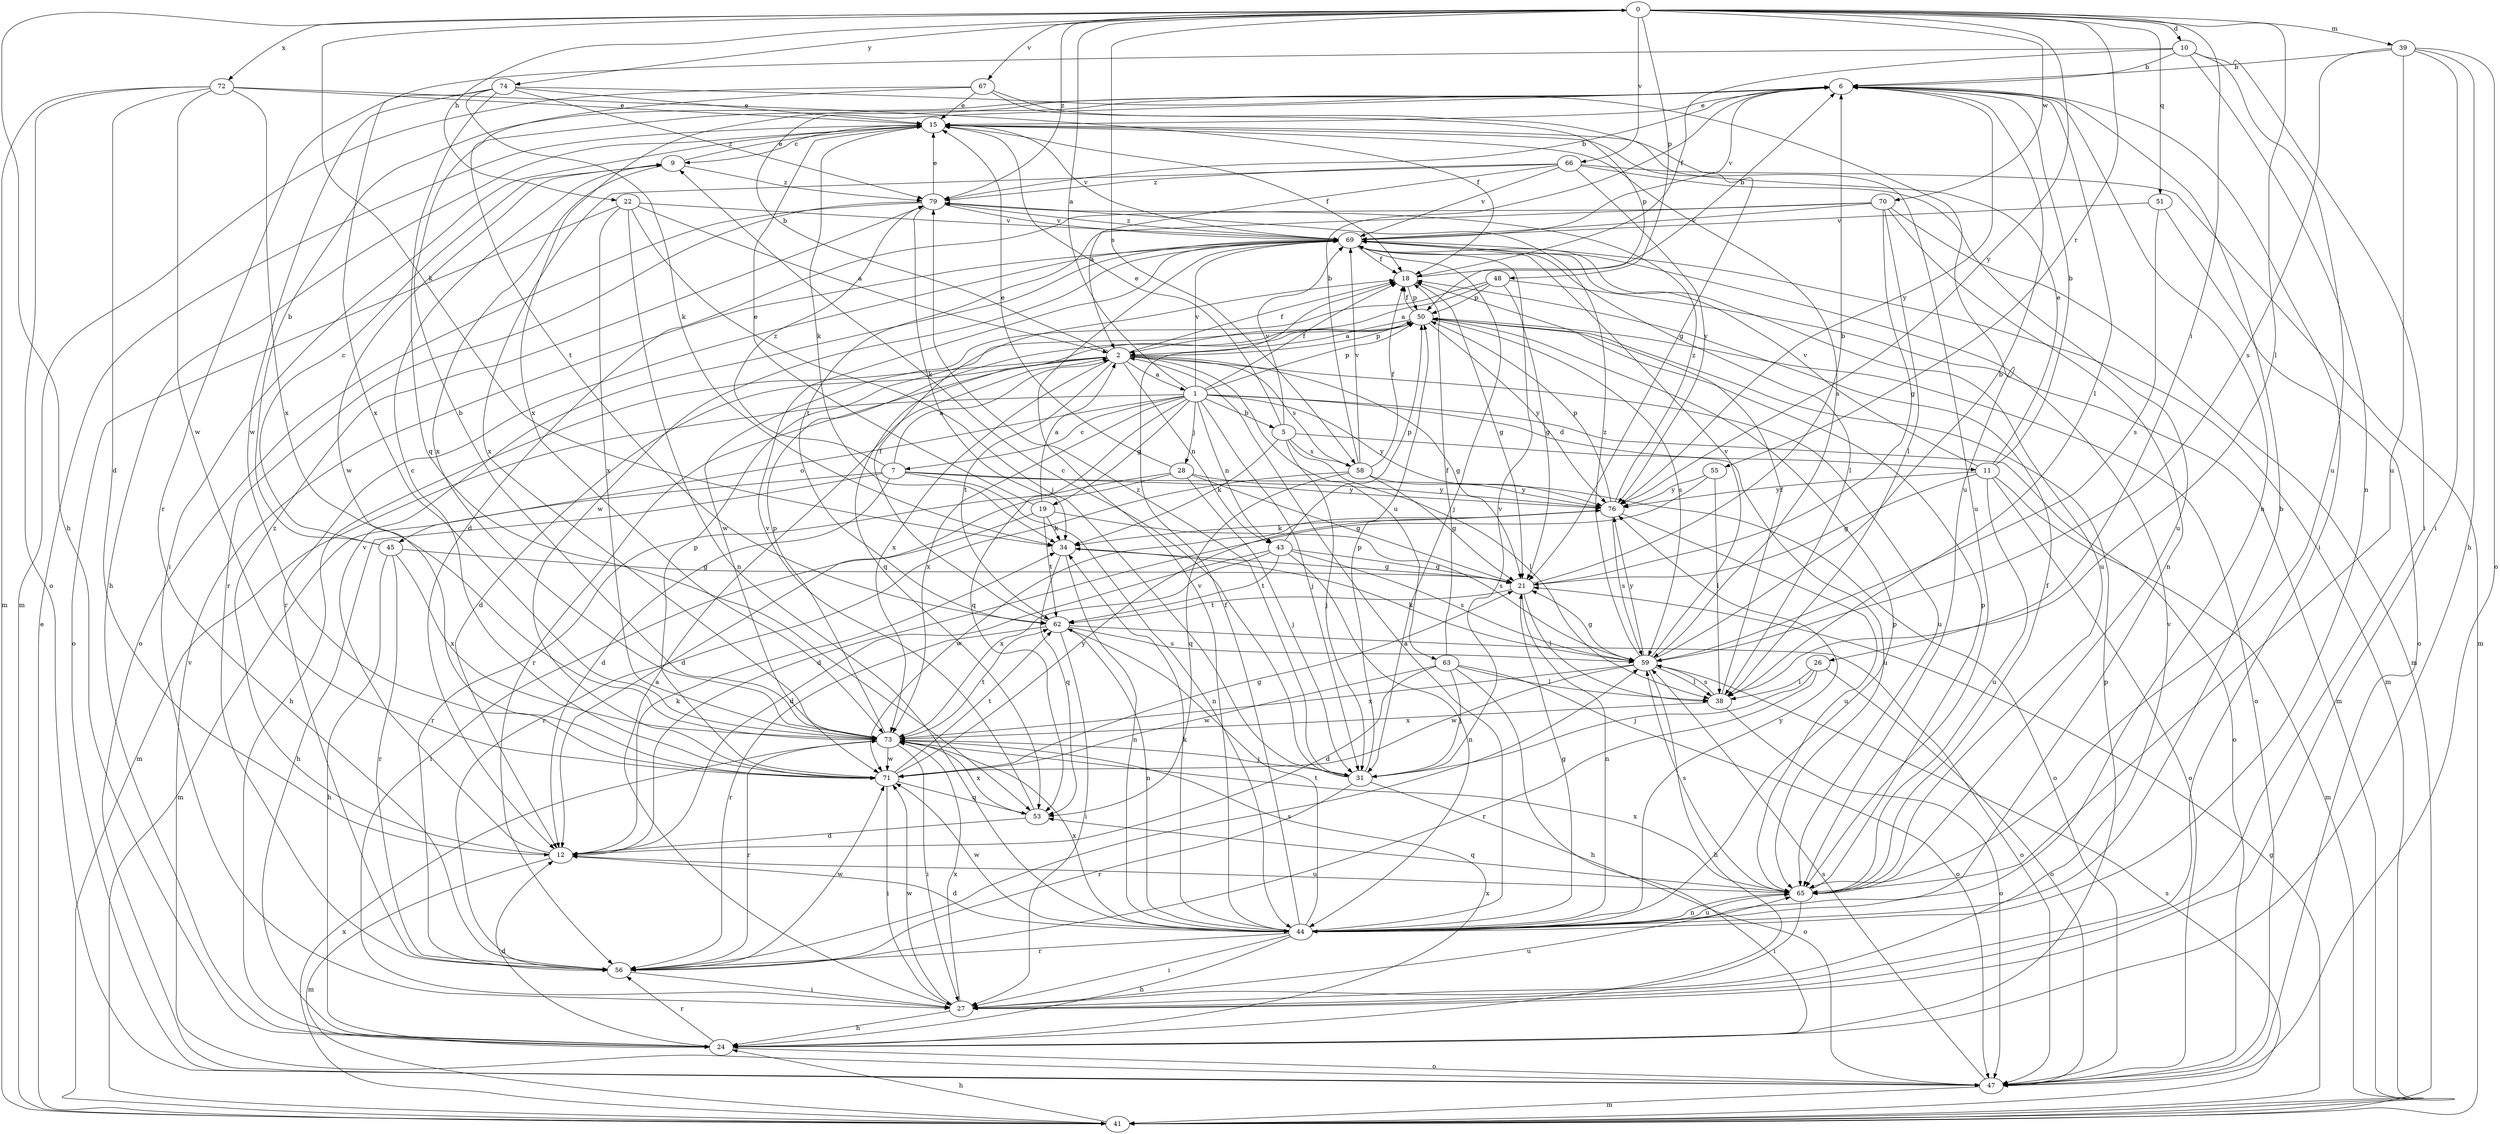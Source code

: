 strict digraph  {
0;
1;
2;
5;
6;
7;
9;
10;
11;
12;
15;
18;
19;
21;
22;
24;
26;
27;
28;
31;
34;
38;
39;
41;
43;
44;
45;
47;
48;
50;
51;
53;
55;
56;
58;
59;
62;
63;
65;
66;
67;
69;
70;
71;
72;
73;
74;
76;
79;
0 -> 10  [label=d];
0 -> 22  [label=h];
0 -> 24  [label=h];
0 -> 26  [label=i];
0 -> 34  [label=k];
0 -> 38  [label=l];
0 -> 39  [label=m];
0 -> 48  [label=p];
0 -> 51  [label=q];
0 -> 55  [label=r];
0 -> 58  [label=s];
0 -> 66  [label=v];
0 -> 67  [label=v];
0 -> 70  [label=w];
0 -> 72  [label=x];
0 -> 74  [label=y];
0 -> 76  [label=y];
0 -> 79  [label=z];
1 -> 0  [label=a];
1 -> 5  [label=b];
1 -> 7  [label=c];
1 -> 11  [label=d];
1 -> 18  [label=f];
1 -> 19  [label=g];
1 -> 28  [label=j];
1 -> 31  [label=j];
1 -> 41  [label=m];
1 -> 43  [label=n];
1 -> 45  [label=o];
1 -> 47  [label=o];
1 -> 50  [label=p];
1 -> 53  [label=q];
1 -> 69  [label=v];
1 -> 73  [label=x];
1 -> 76  [label=y];
2 -> 1  [label=a];
2 -> 6  [label=b];
2 -> 12  [label=d];
2 -> 18  [label=f];
2 -> 21  [label=g];
2 -> 24  [label=h];
2 -> 43  [label=n];
2 -> 50  [label=p];
2 -> 56  [label=r];
2 -> 58  [label=s];
2 -> 62  [label=t];
2 -> 63  [label=u];
2 -> 65  [label=u];
2 -> 73  [label=x];
5 -> 15  [label=e];
5 -> 31  [label=j];
5 -> 34  [label=k];
5 -> 38  [label=l];
5 -> 58  [label=s];
5 -> 65  [label=u];
5 -> 69  [label=v];
6 -> 15  [label=e];
6 -> 27  [label=i];
6 -> 38  [label=l];
6 -> 44  [label=n];
6 -> 69  [label=v];
6 -> 73  [label=x];
6 -> 76  [label=y];
7 -> 2  [label=a];
7 -> 12  [label=d];
7 -> 24  [label=h];
7 -> 41  [label=m];
7 -> 44  [label=n];
7 -> 47  [label=o];
7 -> 76  [label=y];
7 -> 79  [label=z];
9 -> 15  [label=e];
9 -> 71  [label=w];
9 -> 73  [label=x];
9 -> 79  [label=z];
10 -> 6  [label=b];
10 -> 18  [label=f];
10 -> 27  [label=i];
10 -> 44  [label=n];
10 -> 56  [label=r];
10 -> 65  [label=u];
11 -> 6  [label=b];
11 -> 15  [label=e];
11 -> 21  [label=g];
11 -> 41  [label=m];
11 -> 47  [label=o];
11 -> 65  [label=u];
11 -> 69  [label=v];
11 -> 76  [label=y];
12 -> 34  [label=k];
12 -> 41  [label=m];
12 -> 65  [label=u];
12 -> 69  [label=v];
12 -> 79  [label=z];
15 -> 9  [label=c];
15 -> 18  [label=f];
15 -> 24  [label=h];
15 -> 27  [label=i];
15 -> 34  [label=k];
15 -> 59  [label=s];
15 -> 65  [label=u];
15 -> 69  [label=v];
18 -> 6  [label=b];
18 -> 21  [label=g];
18 -> 50  [label=p];
19 -> 2  [label=a];
19 -> 15  [label=e];
19 -> 27  [label=i];
19 -> 34  [label=k];
19 -> 59  [label=s];
19 -> 62  [label=t];
21 -> 6  [label=b];
21 -> 38  [label=l];
21 -> 44  [label=n];
21 -> 62  [label=t];
22 -> 2  [label=a];
22 -> 31  [label=j];
22 -> 44  [label=n];
22 -> 47  [label=o];
22 -> 69  [label=v];
22 -> 73  [label=x];
24 -> 12  [label=d];
24 -> 47  [label=o];
24 -> 50  [label=p];
24 -> 56  [label=r];
24 -> 73  [label=x];
26 -> 31  [label=j];
26 -> 38  [label=l];
26 -> 47  [label=o];
26 -> 56  [label=r];
27 -> 2  [label=a];
27 -> 24  [label=h];
27 -> 65  [label=u];
27 -> 69  [label=v];
27 -> 71  [label=w];
27 -> 73  [label=x];
28 -> 12  [label=d];
28 -> 15  [label=e];
28 -> 21  [label=g];
28 -> 31  [label=j];
28 -> 56  [label=r];
28 -> 76  [label=y];
31 -> 9  [label=c];
31 -> 47  [label=o];
31 -> 50  [label=p];
31 -> 56  [label=r];
31 -> 69  [label=v];
31 -> 79  [label=z];
34 -> 21  [label=g];
34 -> 44  [label=n];
34 -> 53  [label=q];
38 -> 18  [label=f];
38 -> 47  [label=o];
38 -> 59  [label=s];
38 -> 73  [label=x];
39 -> 6  [label=b];
39 -> 24  [label=h];
39 -> 27  [label=i];
39 -> 47  [label=o];
39 -> 59  [label=s];
39 -> 65  [label=u];
41 -> 15  [label=e];
41 -> 21  [label=g];
41 -> 24  [label=h];
41 -> 59  [label=s];
41 -> 73  [label=x];
43 -> 12  [label=d];
43 -> 21  [label=g];
43 -> 44  [label=n];
43 -> 50  [label=p];
43 -> 59  [label=s];
43 -> 62  [label=t];
43 -> 73  [label=x];
44 -> 2  [label=a];
44 -> 6  [label=b];
44 -> 12  [label=d];
44 -> 18  [label=f];
44 -> 21  [label=g];
44 -> 24  [label=h];
44 -> 27  [label=i];
44 -> 34  [label=k];
44 -> 50  [label=p];
44 -> 56  [label=r];
44 -> 62  [label=t];
44 -> 65  [label=u];
44 -> 69  [label=v];
44 -> 71  [label=w];
44 -> 73  [label=x];
44 -> 76  [label=y];
45 -> 6  [label=b];
45 -> 9  [label=c];
45 -> 21  [label=g];
45 -> 24  [label=h];
45 -> 56  [label=r];
45 -> 73  [label=x];
47 -> 41  [label=m];
47 -> 59  [label=s];
47 -> 69  [label=v];
48 -> 2  [label=a];
48 -> 21  [label=g];
48 -> 41  [label=m];
48 -> 50  [label=p];
48 -> 71  [label=w];
50 -> 2  [label=a];
50 -> 18  [label=f];
50 -> 47  [label=o];
50 -> 53  [label=q];
50 -> 59  [label=s];
50 -> 76  [label=y];
51 -> 47  [label=o];
51 -> 59  [label=s];
51 -> 69  [label=v];
53 -> 12  [label=d];
53 -> 69  [label=v];
53 -> 73  [label=x];
55 -> 12  [label=d];
55 -> 38  [label=l];
55 -> 76  [label=y];
56 -> 27  [label=i];
56 -> 59  [label=s];
56 -> 71  [label=w];
58 -> 6  [label=b];
58 -> 18  [label=f];
58 -> 21  [label=g];
58 -> 53  [label=q];
58 -> 56  [label=r];
58 -> 69  [label=v];
58 -> 76  [label=y];
59 -> 6  [label=b];
59 -> 21  [label=g];
59 -> 24  [label=h];
59 -> 34  [label=k];
59 -> 38  [label=l];
59 -> 69  [label=v];
59 -> 71  [label=w];
59 -> 73  [label=x];
59 -> 76  [label=y];
59 -> 79  [label=z];
62 -> 18  [label=f];
62 -> 27  [label=i];
62 -> 44  [label=n];
62 -> 47  [label=o];
62 -> 56  [label=r];
62 -> 59  [label=s];
63 -> 12  [label=d];
63 -> 18  [label=f];
63 -> 24  [label=h];
63 -> 31  [label=j];
63 -> 38  [label=l];
63 -> 47  [label=o];
63 -> 71  [label=w];
65 -> 18  [label=f];
65 -> 27  [label=i];
65 -> 44  [label=n];
65 -> 50  [label=p];
65 -> 53  [label=q];
65 -> 59  [label=s];
65 -> 73  [label=x];
66 -> 2  [label=a];
66 -> 41  [label=m];
66 -> 65  [label=u];
66 -> 69  [label=v];
66 -> 73  [label=x];
66 -> 76  [label=y];
66 -> 79  [label=z];
67 -> 15  [label=e];
67 -> 21  [label=g];
67 -> 41  [label=m];
67 -> 50  [label=p];
67 -> 62  [label=t];
69 -> 18  [label=f];
69 -> 31  [label=j];
69 -> 38  [label=l];
69 -> 41  [label=m];
69 -> 56  [label=r];
69 -> 65  [label=u];
69 -> 71  [label=w];
69 -> 79  [label=z];
70 -> 12  [label=d];
70 -> 21  [label=g];
70 -> 38  [label=l];
70 -> 41  [label=m];
70 -> 44  [label=n];
70 -> 62  [label=t];
70 -> 69  [label=v];
71 -> 9  [label=c];
71 -> 21  [label=g];
71 -> 27  [label=i];
71 -> 50  [label=p];
71 -> 53  [label=q];
71 -> 62  [label=t];
71 -> 76  [label=y];
72 -> 12  [label=d];
72 -> 15  [label=e];
72 -> 18  [label=f];
72 -> 41  [label=m];
72 -> 47  [label=o];
72 -> 71  [label=w];
72 -> 73  [label=x];
73 -> 6  [label=b];
73 -> 27  [label=i];
73 -> 31  [label=j];
73 -> 50  [label=p];
73 -> 56  [label=r];
73 -> 62  [label=t];
73 -> 71  [label=w];
74 -> 15  [label=e];
74 -> 34  [label=k];
74 -> 53  [label=q];
74 -> 65  [label=u];
74 -> 71  [label=w];
74 -> 73  [label=x];
74 -> 79  [label=z];
76 -> 34  [label=k];
76 -> 50  [label=p];
76 -> 59  [label=s];
76 -> 65  [label=u];
76 -> 71  [label=w];
76 -> 79  [label=z];
79 -> 6  [label=b];
79 -> 15  [label=e];
79 -> 34  [label=k];
79 -> 47  [label=o];
79 -> 56  [label=r];
79 -> 69  [label=v];
}
